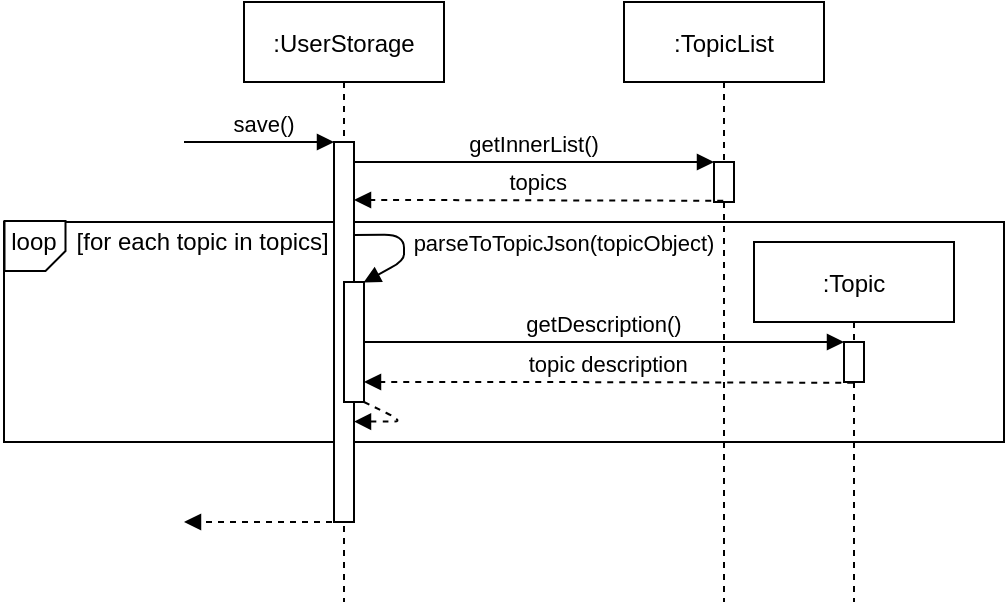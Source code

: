 <mxfile version="13.8.5" type="device"><diagram id="kgpKYQtTHZ0yAKxKKP6v" name="Page-1"><mxGraphModel dx="1389" dy="262" grid="1" gridSize="10" guides="1" tooltips="1" connect="1" arrows="1" fold="1" page="1" pageScale="1" pageWidth="850" pageHeight="1100" math="0" shadow="0"><root><mxCell id="0"/><mxCell id="1" parent="0"/><mxCell id="669nFCBn8_KZrv5pWJ9d-4" value="" style="rounded=0;whiteSpace=wrap;html=1;" vertex="1" parent="1"><mxGeometry y="190" width="500" height="110" as="geometry"/></mxCell><mxCell id="669nFCBn8_KZrv5pWJ9d-5" value="" style="shape=card;whiteSpace=wrap;html=1;rotation=90;direction=south;size=10;" vertex="1" parent="1"><mxGeometry x="3" y="186.75" width="25" height="30.5" as="geometry"/></mxCell><mxCell id="669nFCBn8_KZrv5pWJ9d-6" value="loop&amp;nbsp; &amp;nbsp;[for each topic in topics]" style="text;html=1;strokeColor=none;fillColor=none;align=center;verticalAlign=middle;whiteSpace=wrap;rounded=0;" vertex="1" parent="1"><mxGeometry x="-2" y="190" width="170" height="20" as="geometry"/></mxCell><mxCell id="3nuBFxr9cyL0pnOWT2aG-1" value=":UserStorage" style="shape=umlLifeline;perimeter=lifelinePerimeter;container=1;collapsible=0;recursiveResize=0;rounded=0;shadow=0;strokeWidth=1;" parent="1" vertex="1"><mxGeometry x="120" y="80" width="100" height="300" as="geometry"/></mxCell><mxCell id="3nuBFxr9cyL0pnOWT2aG-2" value="" style="points=[];perimeter=orthogonalPerimeter;rounded=0;shadow=0;strokeWidth=1;" parent="3nuBFxr9cyL0pnOWT2aG-1" vertex="1"><mxGeometry x="45" y="70" width="10" height="190" as="geometry"/></mxCell><mxCell id="3nuBFxr9cyL0pnOWT2aG-3" value="save()" style="verticalAlign=bottom;startArrow=none;endArrow=block;startSize=8;shadow=0;strokeWidth=1;startFill=0;" parent="3nuBFxr9cyL0pnOWT2aG-1" target="3nuBFxr9cyL0pnOWT2aG-2" edge="1"><mxGeometry x="0.067" relative="1" as="geometry"><mxPoint x="-30" y="70" as="sourcePoint"/><mxPoint as="offset"/></mxGeometry></mxCell><mxCell id="3nuBFxr9cyL0pnOWT2aG-4" value="" style="points=[];perimeter=orthogonalPerimeter;rounded=0;shadow=0;strokeWidth=1;" parent="3nuBFxr9cyL0pnOWT2aG-1" vertex="1"><mxGeometry x="50" y="140" width="10" height="60" as="geometry"/></mxCell><mxCell id="3nuBFxr9cyL0pnOWT2aG-5" value=":TopicList" style="shape=umlLifeline;perimeter=lifelinePerimeter;container=1;collapsible=0;recursiveResize=0;rounded=0;shadow=0;strokeWidth=1;" parent="1" vertex="1"><mxGeometry x="310" y="80" width="100" height="300" as="geometry"/></mxCell><mxCell id="3nuBFxr9cyL0pnOWT2aG-6" value="" style="points=[];perimeter=orthogonalPerimeter;rounded=0;shadow=0;strokeWidth=1;" parent="3nuBFxr9cyL0pnOWT2aG-5" vertex="1"><mxGeometry x="45" y="80" width="10" height="20" as="geometry"/></mxCell><mxCell id="669nFCBn8_KZrv5pWJ9d-13" value="topic description" style="verticalAlign=bottom;endArrow=block;shadow=0;strokeWidth=1;dashed=1;exitX=0.462;exitY=0.969;exitDx=0;exitDy=0;exitPerimeter=0;" edge="1" parent="3nuBFxr9cyL0pnOWT2aG-5" target="3nuBFxr9cyL0pnOWT2aG-4"><mxGeometry relative="1" as="geometry"><mxPoint x="114.62" y="190.38" as="sourcePoint"/><mxPoint x="-70.0" y="190.0" as="targetPoint"/><Array as="points"><mxPoint x="-45" y="190"/></Array></mxGeometry></mxCell><mxCell id="3nuBFxr9cyL0pnOWT2aG-8" value="getInnerList()" style="verticalAlign=bottom;endArrow=block;entryX=0;entryY=0;shadow=0;strokeWidth=1;" parent="1" source="3nuBFxr9cyL0pnOWT2aG-2" target="3nuBFxr9cyL0pnOWT2aG-6" edge="1"><mxGeometry relative="1" as="geometry"><mxPoint x="275" y="160" as="sourcePoint"/></mxGeometry></mxCell><mxCell id="3nuBFxr9cyL0pnOWT2aG-9" value="topics" style="verticalAlign=bottom;endArrow=block;shadow=0;strokeWidth=1;dashed=1;exitX=0.462;exitY=0.969;exitDx=0;exitDy=0;exitPerimeter=0;" parent="1" source="3nuBFxr9cyL0pnOWT2aG-6" target="3nuBFxr9cyL0pnOWT2aG-2" edge="1"><mxGeometry relative="1" as="geometry"><mxPoint x="340" y="179" as="sourcePoint"/><mxPoint x="177" y="179" as="targetPoint"/><Array as="points"><mxPoint x="200" y="179"/></Array></mxGeometry></mxCell><mxCell id="669nFCBn8_KZrv5pWJ9d-8" value="parseToTopicJson(topicObject)" style="verticalAlign=bottom;endArrow=block;shadow=0;strokeWidth=1;exitX=1;exitY=0.038;exitDx=0;exitDy=0;exitPerimeter=0;entryX=0.98;entryY=0.013;entryDx=0;entryDy=0;entryPerimeter=0;" edge="1" parent="1"><mxGeometry x="0.247" y="80" relative="1" as="geometry"><mxPoint x="175" y="196.56" as="sourcePoint"/><mxPoint x="179.8" y="220.25" as="targetPoint"/><Array as="points"><mxPoint x="200" y="196.34"/><mxPoint x="200" y="209.34"/></Array><mxPoint x="42" y="-70" as="offset"/></mxGeometry></mxCell><mxCell id="669nFCBn8_KZrv5pWJ9d-9" value=":Topic" style="shape=umlLifeline;perimeter=lifelinePerimeter;container=1;collapsible=0;recursiveResize=0;rounded=0;shadow=0;strokeWidth=1;" vertex="1" parent="1"><mxGeometry x="375" y="200" width="100" height="180" as="geometry"/></mxCell><mxCell id="669nFCBn8_KZrv5pWJ9d-10" value="" style="points=[];perimeter=orthogonalPerimeter;rounded=0;shadow=0;strokeWidth=1;" vertex="1" parent="669nFCBn8_KZrv5pWJ9d-9"><mxGeometry x="45" y="50" width="10" height="20" as="geometry"/></mxCell><mxCell id="669nFCBn8_KZrv5pWJ9d-12" value="getDescription()" style="verticalAlign=bottom;endArrow=block;shadow=0;strokeWidth=1;" edge="1" parent="1" target="669nFCBn8_KZrv5pWJ9d-10"><mxGeometry relative="1" as="geometry"><mxPoint x="180.0" y="250" as="sourcePoint"/><mxPoint x="360.0" y="250" as="targetPoint"/></mxGeometry></mxCell><mxCell id="669nFCBn8_KZrv5pWJ9d-14" value="" style="verticalAlign=bottom;endArrow=block;shadow=0;strokeWidth=1;exitX=1;exitY=0.038;exitDx=0;exitDy=0;exitPerimeter=0;dashed=1;" edge="1" parent="1"><mxGeometry x="-0.058" y="10" relative="1" as="geometry"><mxPoint x="180" y="280" as="sourcePoint"/><mxPoint x="175" y="289.78" as="targetPoint"/><Array as="points"><mxPoint x="200" y="289.78"/><mxPoint x="190" y="289.78"/></Array><mxPoint x="10" y="-10" as="offset"/></mxGeometry></mxCell><mxCell id="669nFCBn8_KZrv5pWJ9d-15" value="" style="verticalAlign=bottom;endArrow=block;dashed=1;endSize=6;exitX=0.5;exitY=1;shadow=0;strokeWidth=1;exitDx=0;exitDy=0;exitPerimeter=0;endFill=1;" edge="1" parent="1"><mxGeometry relative="1" as="geometry"><mxPoint x="90" y="340" as="targetPoint"/><mxPoint x="170" y="340" as="sourcePoint"/></mxGeometry></mxCell></root></mxGraphModel></diagram></mxfile>